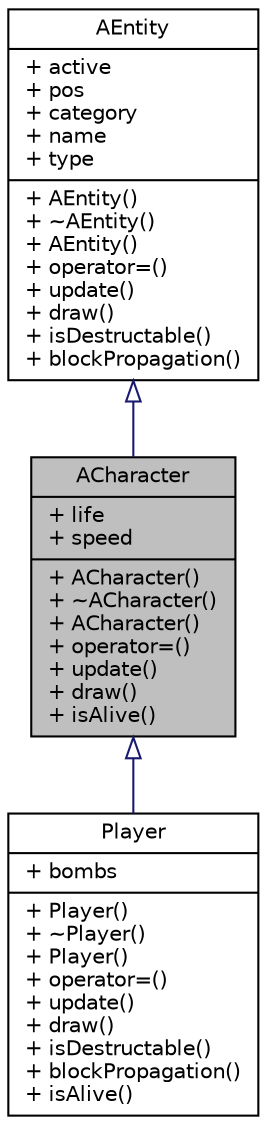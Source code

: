 digraph "ACharacter"
{
 // LATEX_PDF_SIZE
  edge [fontname="Helvetica",fontsize="10",labelfontname="Helvetica",labelfontsize="10"];
  node [fontname="Helvetica",fontsize="10",shape=record];
  Node1 [label="{ACharacter\n|+ life\l+ speed\l|+ ACharacter()\l+ ~ACharacter()\l+ ACharacter()\l+ operator=()\l+ update()\l+ draw()\l+ isAlive()\l}",height=0.2,width=0.4,color="black", fillcolor="grey75", style="filled", fontcolor="black",tooltip=" "];
  Node2 -> Node1 [dir="back",color="midnightblue",fontsize="10",style="solid",arrowtail="onormal"];
  Node2 [label="{AEntity\n|+ active\l+ pos\l+ category\l+ name\l+ type\l|+ AEntity()\l+ ~AEntity()\l+ AEntity()\l+ operator=()\l+ update()\l+ draw()\l+ isDestructable()\l+ blockPropagation()\l}",height=0.2,width=0.4,color="black", fillcolor="white", style="filled",URL="$class_a_entity.html",tooltip=" "];
  Node1 -> Node3 [dir="back",color="midnightblue",fontsize="10",style="solid",arrowtail="onormal"];
  Node3 [label="{Player\n|+ bombs\l|+ Player()\l+ ~Player()\l+ Player()\l+ operator=()\l+ update()\l+ draw()\l+ isDestructable()\l+ blockPropagation()\l+ isAlive()\l}",height=0.2,width=0.4,color="black", fillcolor="white", style="filled",URL="$class_player.html",tooltip=" "];
}
